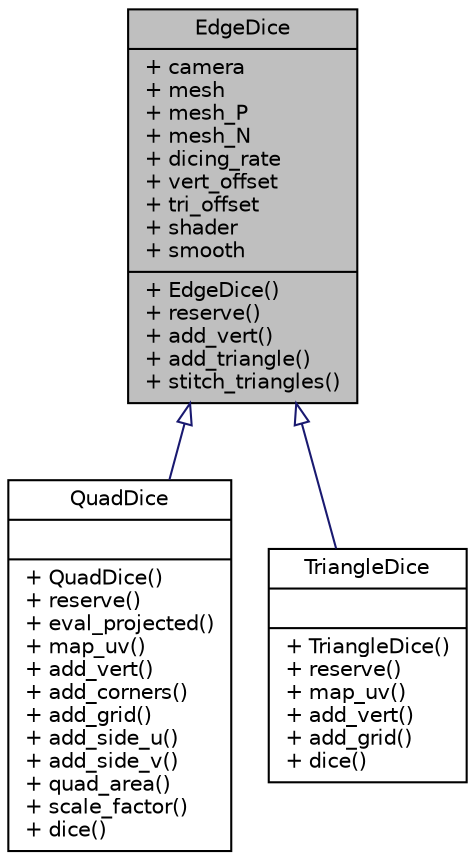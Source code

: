 digraph G
{
  edge [fontname="Helvetica",fontsize="10",labelfontname="Helvetica",labelfontsize="10"];
  node [fontname="Helvetica",fontsize="10",shape=record];
  Node1 [label="{EdgeDice\n|+ camera\l+ mesh\l+ mesh_P\l+ mesh_N\l+ dicing_rate\l+ vert_offset\l+ tri_offset\l+ shader\l+ smooth\l|+ EdgeDice()\l+ reserve()\l+ add_vert()\l+ add_triangle()\l+ stitch_triangles()\l}",height=0.2,width=0.4,color="black", fillcolor="grey75", style="filled" fontcolor="black"];
  Node1 -> Node2 [dir=back,color="midnightblue",fontsize="10",style="solid",arrowtail="empty",fontname="Helvetica"];
  Node2 [label="{QuadDice\n||+ QuadDice()\l+ reserve()\l+ eval_projected()\l+ map_uv()\l+ add_vert()\l+ add_corners()\l+ add_grid()\l+ add_side_u()\l+ add_side_v()\l+ quad_area()\l+ scale_factor()\l+ dice()\l}",height=0.2,width=0.4,color="black", fillcolor="white", style="filled",URL="$d6/d3f/classQuadDice.html"];
  Node1 -> Node3 [dir=back,color="midnightblue",fontsize="10",style="solid",arrowtail="empty",fontname="Helvetica"];
  Node3 [label="{TriangleDice\n||+ TriangleDice()\l+ reserve()\l+ map_uv()\l+ add_vert()\l+ add_grid()\l+ dice()\l}",height=0.2,width=0.4,color="black", fillcolor="white", style="filled",URL="$d1/d2f/classTriangleDice.html"];
}
